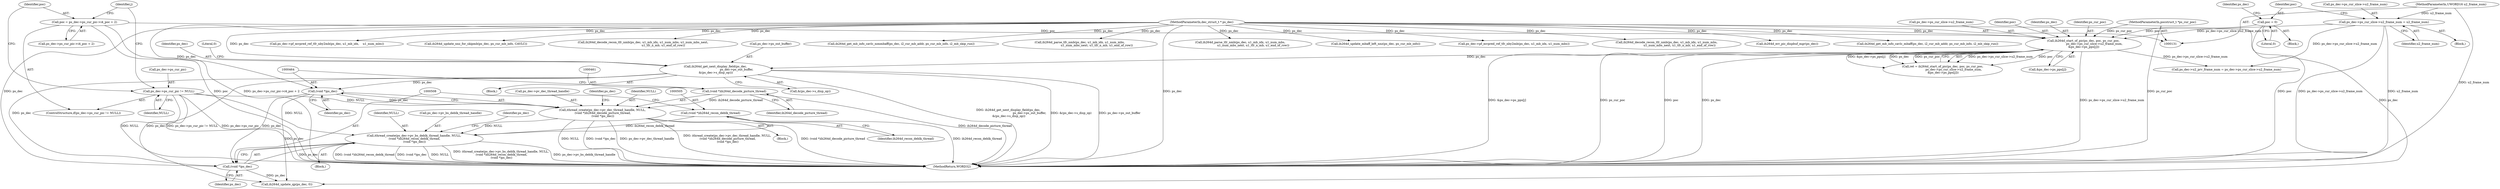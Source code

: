 digraph "0_Android_0b23c81c3dd9ec38f7e6806a3955fed1925541a0_1@API" {
"1000499" [label="(Call,ithread_create(ps_dec->pv_bs_deblk_thread_handle, NULL,\n (void *)ih264d_recon_deblk_thread,\n (void *)ps_dec))"];
"1000455" [label="(Call,ithread_create(ps_dec->pv_dec_thread_handle, NULL,\n (void *)ih264d_decode_picture_thread,\n (void *)ps_dec))"];
"1000275" [label="(Call,ps_dec->ps_cur_pic != NULL)"];
"1000460" [label="(Call,(void *)ih264d_decode_picture_thread)"];
"1000463" [label="(Call,(void *)ps_dec)"];
"1000408" [label="(Call,ih264d_get_next_display_field(ps_dec,\n                                              ps_dec->ps_out_buffer,\n &(ps_dec->s_disp_op)))"];
"1000369" [label="(Call,ih264d_start_of_pic(ps_dec, poc, ps_cur_poc,\n                        ps_dec->ps_cur_slice->u2_frame_num,\n &ps_dec->ps_pps[j]))"];
"1000132" [label="(MethodParameterIn,dec_struct_t * ps_dec)"];
"1000280" [label="(Call,poc = ps_dec->ps_cur_pic->i4_poc + 2)"];
"1000249" [label="(Call,poc = 0)"];
"1000136" [label="(MethodParameterIn,pocstruct_t *ps_cur_poc)"];
"1000238" [label="(Call,ps_dec->ps_cur_slice->u2_frame_num = u2_frame_num)"];
"1000135" [label="(MethodParameterIn,UWORD16 u2_frame_num)"];
"1000504" [label="(Call,(void *)ih264d_recon_deblk_thread)"];
"1000507" [label="(Call,(void *)ps_dec)"];
"1000369" [label="(Call,ih264d_start_of_pic(ps_dec, poc, ps_cur_poc,\n                        ps_dec->ps_cur_slice->u2_frame_num,\n &ps_dec->ps_pps[j]))"];
"1000281" [label="(Identifier,poc)"];
"1000209" [label="(Call,ih264d_err_pic_dispbuf_mgr(ps_dec))"];
"1000378" [label="(Call,&ps_dec->ps_pps[j])"];
"1001127" [label="(Call,ih264d_get_mb_info_cavlc_mbaff(ps_dec, i2_cur_mb_addr, ps_cur_mb_info, i2_mb_skip_run))"];
"1001029" [label="(Call,ih264d_update_qp(ps_dec, 0))"];
"1000506" [label="(Identifier,ih264d_recon_deblk_thread)"];
"1000371" [label="(Identifier,poc)"];
"1000249" [label="(Call,poc = 0)"];
"1000132" [label="(MethodParameterIn,dec_struct_t * ps_dec)"];
"1000896" [label="(Call,ps_dec->u2_prv_frame_num = ps_dec->ps_cur_slice->u2_frame_num)"];
"1000280" [label="(Call,poc = ps_dec->ps_cur_pic->i4_poc + 2)"];
"1000370" [label="(Identifier,ps_dec)"];
"1000655" [label="(Call,ps_dec->pf_mvpred_ref_tfr_nby2mb(ps_dec, u1_mb_idx,    u1_num_mbs))"];
"1001198" [label="(Call,ih264d_update_nnz_for_skipmb(ps_dec, ps_cur_mb_info, CAVLC))"];
"1001323" [label="(Call,ih264d_decode_recon_tfr_nmb(ps_dec, u1_mb_idx, u1_num_mbs, u1_num_mbs_next,\n                                            u1_tfr_n_mb, u1_end_of_row))"];
"1000290" [label="(Identifier,j)"];
"1000276" [label="(Call,ps_dec->ps_cur_pic)"];
"1000456" [label="(Call,ps_dec->pv_dec_thread_handle)"];
"1000279" [label="(Identifier,NULL)"];
"1000462" [label="(Identifier,ih264d_decode_picture_thread)"];
"1000413" [label="(Call,&(ps_dec->s_disp_op))"];
"1000282" [label="(Call,ps_dec->ps_cur_pic->i4_poc + 2)"];
"1000274" [label="(ControlStructure,if(ps_dec->ps_cur_pic != NULL))"];
"1000408" [label="(Call,ih264d_get_next_display_field(ps_dec,\n                                              ps_dec->ps_out_buffer,\n &(ps_dec->s_disp_op)))"];
"1000135" [label="(MethodParameterIn,UWORD16 u2_frame_num)"];
"1000455" [label="(Call,ithread_create(ps_dec->pv_dec_thread_handle, NULL,\n (void *)ih264d_decode_picture_thread,\n (void *)ps_dec))"];
"1000372" [label="(Identifier,ps_cur_poc)"];
"1000468" [label="(Identifier,ps_dec)"];
"1001133" [label="(Call,ih264d_get_mb_info_cavlc_nonmbaff(ps_dec, i2_cur_mb_addr, ps_cur_mb_info, i2_mb_skip_run))"];
"1000136" [label="(MethodParameterIn,pocstruct_t *ps_cur_poc)"];
"1000454" [label="(Block,)"];
"1000493" [label="(Block,)"];
"1000465" [label="(Identifier,ps_dec)"];
"1000238" [label="(Call,ps_dec->ps_cur_slice->u2_frame_num = u2_frame_num)"];
"1000245" [label="(Block,)"];
"1000459" [label="(Identifier,NULL)"];
"1000367" [label="(Call,ret = ih264d_start_of_pic(ps_dec, poc, ps_cur_poc,\n                        ps_dec->ps_cur_slice->u2_frame_num,\n &ps_dec->ps_pps[j]))"];
"1000419" [label="(Literal,0)"];
"1001309" [label="(Call,ih264d_parse_tfr_nmb(ps_dec, u1_mb_idx, u1_num_mbs,\n                                     u1_num_mbs_next, u1_tfr_n_mb, u1_end_of_row))"];
"1000410" [label="(Call,ps_dec->ps_out_buffer)"];
"1000702" [label="(Call,ih264d_parse_tfr_nmb(ps_dec, u1_mb_idx, u1_num_mbs,\n                            u1_num_mbs_next, u1_tfr_n_mb, u1_end_of_row))"];
"1000509" [label="(Identifier,ps_dec)"];
"1000244" [label="(Identifier,u2_frame_num)"];
"1001226" [label="(Call,ih264d_update_mbaff_left_nnz(ps_dec, ps_cur_mb_info))"];
"1000500" [label="(Call,ps_dec->pv_bs_deblk_thread_handle)"];
"1001285" [label="(Call,ps_dec->pf_mvpred_ref_tfr_nby2mb(ps_dec, u1_mb_idx, u1_num_mbs))"];
"1000275" [label="(Call,ps_dec->ps_cur_pic != NULL)"];
"1000499" [label="(Call,ithread_create(ps_dec->pv_bs_deblk_thread_handle, NULL,\n (void *)ih264d_recon_deblk_thread,\n (void *)ps_dec))"];
"1000407" [label="(Block,)"];
"1000409" [label="(Identifier,ps_dec)"];
"1000512" [label="(Identifier,ps_dec)"];
"1000255" [label="(Identifier,ps_dec)"];
"1000237" [label="(Block,)"];
"1000463" [label="(Call,(void *)ps_dec)"];
"1000716" [label="(Call,ih264d_decode_recon_tfr_nmb(ps_dec, u1_mb_idx, u1_num_mbs,\n                            u1_num_mbs_next, u1_tfr_n_mb, u1_end_of_row))"];
"1000373" [label="(Call,ps_dec->ps_cur_slice->u2_frame_num)"];
"1000507" [label="(Call,(void *)ps_dec)"];
"1000250" [label="(Identifier,poc)"];
"1000460" [label="(Call,(void *)ih264d_decode_picture_thread)"];
"1000239" [label="(Call,ps_dec->ps_cur_slice->u2_frame_num)"];
"1000503" [label="(Identifier,NULL)"];
"1001422" [label="(MethodReturn,WORD32)"];
"1000251" [label="(Literal,0)"];
"1000504" [label="(Call,(void *)ih264d_recon_deblk_thread)"];
"1000499" -> "1000493"  [label="AST: "];
"1000499" -> "1000507"  [label="CFG: "];
"1000500" -> "1000499"  [label="AST: "];
"1000503" -> "1000499"  [label="AST: "];
"1000504" -> "1000499"  [label="AST: "];
"1000507" -> "1000499"  [label="AST: "];
"1000512" -> "1000499"  [label="CFG: "];
"1000499" -> "1001422"  [label="DDG: (void *)ps_dec"];
"1000499" -> "1001422"  [label="DDG: NULL"];
"1000499" -> "1001422"  [label="DDG: ithread_create(ps_dec->pv_bs_deblk_thread_handle, NULL,\n (void *)ih264d_recon_deblk_thread,\n (void *)ps_dec)"];
"1000499" -> "1001422"  [label="DDG: ps_dec->pv_bs_deblk_thread_handle"];
"1000499" -> "1001422"  [label="DDG: (void *)ih264d_recon_deblk_thread"];
"1000455" -> "1000499"  [label="DDG: NULL"];
"1000275" -> "1000499"  [label="DDG: NULL"];
"1000504" -> "1000499"  [label="DDG: ih264d_recon_deblk_thread"];
"1000507" -> "1000499"  [label="DDG: ps_dec"];
"1000455" -> "1000454"  [label="AST: "];
"1000455" -> "1000463"  [label="CFG: "];
"1000456" -> "1000455"  [label="AST: "];
"1000459" -> "1000455"  [label="AST: "];
"1000460" -> "1000455"  [label="AST: "];
"1000463" -> "1000455"  [label="AST: "];
"1000468" -> "1000455"  [label="CFG: "];
"1000455" -> "1001422"  [label="DDG: ithread_create(ps_dec->pv_dec_thread_handle, NULL,\n (void *)ih264d_decode_picture_thread,\n (void *)ps_dec)"];
"1000455" -> "1001422"  [label="DDG: (void *)ih264d_decode_picture_thread"];
"1000455" -> "1001422"  [label="DDG: NULL"];
"1000455" -> "1001422"  [label="DDG: (void *)ps_dec"];
"1000455" -> "1001422"  [label="DDG: ps_dec->pv_dec_thread_handle"];
"1000275" -> "1000455"  [label="DDG: NULL"];
"1000460" -> "1000455"  [label="DDG: ih264d_decode_picture_thread"];
"1000463" -> "1000455"  [label="DDG: ps_dec"];
"1000275" -> "1000274"  [label="AST: "];
"1000275" -> "1000279"  [label="CFG: "];
"1000276" -> "1000275"  [label="AST: "];
"1000279" -> "1000275"  [label="AST: "];
"1000281" -> "1000275"  [label="CFG: "];
"1000290" -> "1000275"  [label="CFG: "];
"1000275" -> "1001422"  [label="DDG: ps_dec->ps_cur_pic != NULL"];
"1000275" -> "1001422"  [label="DDG: ps_dec->ps_cur_pic"];
"1000275" -> "1001422"  [label="DDG: NULL"];
"1000460" -> "1000462"  [label="CFG: "];
"1000461" -> "1000460"  [label="AST: "];
"1000462" -> "1000460"  [label="AST: "];
"1000464" -> "1000460"  [label="CFG: "];
"1000460" -> "1001422"  [label="DDG: ih264d_decode_picture_thread"];
"1000463" -> "1000465"  [label="CFG: "];
"1000464" -> "1000463"  [label="AST: "];
"1000465" -> "1000463"  [label="AST: "];
"1000408" -> "1000463"  [label="DDG: ps_dec"];
"1000132" -> "1000463"  [label="DDG: ps_dec"];
"1000463" -> "1000507"  [label="DDG: ps_dec"];
"1000463" -> "1001029"  [label="DDG: ps_dec"];
"1000408" -> "1000407"  [label="AST: "];
"1000408" -> "1000413"  [label="CFG: "];
"1000409" -> "1000408"  [label="AST: "];
"1000410" -> "1000408"  [label="AST: "];
"1000413" -> "1000408"  [label="AST: "];
"1000419" -> "1000408"  [label="CFG: "];
"1000408" -> "1001422"  [label="DDG: ih264d_get_next_display_field(ps_dec,\n                                              ps_dec->ps_out_buffer,\n &(ps_dec->s_disp_op))"];
"1000408" -> "1001422"  [label="DDG: &(ps_dec->s_disp_op)"];
"1000408" -> "1001422"  [label="DDG: ps_dec->ps_out_buffer"];
"1000369" -> "1000408"  [label="DDG: ps_dec"];
"1000132" -> "1000408"  [label="DDG: ps_dec"];
"1000408" -> "1000507"  [label="DDG: ps_dec"];
"1000408" -> "1001029"  [label="DDG: ps_dec"];
"1000369" -> "1000367"  [label="AST: "];
"1000369" -> "1000378"  [label="CFG: "];
"1000370" -> "1000369"  [label="AST: "];
"1000371" -> "1000369"  [label="AST: "];
"1000372" -> "1000369"  [label="AST: "];
"1000373" -> "1000369"  [label="AST: "];
"1000378" -> "1000369"  [label="AST: "];
"1000367" -> "1000369"  [label="CFG: "];
"1000369" -> "1001422"  [label="DDG: ps_dec"];
"1000369" -> "1001422"  [label="DDG: ps_dec->ps_cur_slice->u2_frame_num"];
"1000369" -> "1001422"  [label="DDG: &ps_dec->ps_pps[j]"];
"1000369" -> "1001422"  [label="DDG: ps_cur_poc"];
"1000369" -> "1001422"  [label="DDG: poc"];
"1000369" -> "1000367"  [label="DDG: ps_dec->ps_cur_slice->u2_frame_num"];
"1000369" -> "1000367"  [label="DDG: poc"];
"1000369" -> "1000367"  [label="DDG: &ps_dec->ps_pps[j]"];
"1000369" -> "1000367"  [label="DDG: ps_dec"];
"1000369" -> "1000367"  [label="DDG: ps_cur_poc"];
"1000132" -> "1000369"  [label="DDG: ps_dec"];
"1000280" -> "1000369"  [label="DDG: poc"];
"1000249" -> "1000369"  [label="DDG: poc"];
"1000136" -> "1000369"  [label="DDG: ps_cur_poc"];
"1000238" -> "1000369"  [label="DDG: ps_dec->ps_cur_slice->u2_frame_num"];
"1000369" -> "1000896"  [label="DDG: ps_dec->ps_cur_slice->u2_frame_num"];
"1000132" -> "1000131"  [label="AST: "];
"1000132" -> "1001422"  [label="DDG: ps_dec"];
"1000132" -> "1000209"  [label="DDG: ps_dec"];
"1000132" -> "1000507"  [label="DDG: ps_dec"];
"1000132" -> "1000655"  [label="DDG: ps_dec"];
"1000132" -> "1000702"  [label="DDG: ps_dec"];
"1000132" -> "1000716"  [label="DDG: ps_dec"];
"1000132" -> "1001029"  [label="DDG: ps_dec"];
"1000132" -> "1001127"  [label="DDG: ps_dec"];
"1000132" -> "1001133"  [label="DDG: ps_dec"];
"1000132" -> "1001198"  [label="DDG: ps_dec"];
"1000132" -> "1001226"  [label="DDG: ps_dec"];
"1000132" -> "1001285"  [label="DDG: ps_dec"];
"1000132" -> "1001309"  [label="DDG: ps_dec"];
"1000132" -> "1001323"  [label="DDG: ps_dec"];
"1000280" -> "1000274"  [label="AST: "];
"1000280" -> "1000282"  [label="CFG: "];
"1000281" -> "1000280"  [label="AST: "];
"1000282" -> "1000280"  [label="AST: "];
"1000290" -> "1000280"  [label="CFG: "];
"1000280" -> "1001422"  [label="DDG: ps_dec->ps_cur_pic->i4_poc + 2"];
"1000280" -> "1001422"  [label="DDG: poc"];
"1000249" -> "1000245"  [label="AST: "];
"1000249" -> "1000251"  [label="CFG: "];
"1000250" -> "1000249"  [label="AST: "];
"1000251" -> "1000249"  [label="AST: "];
"1000255" -> "1000249"  [label="CFG: "];
"1000249" -> "1001422"  [label="DDG: poc"];
"1000136" -> "1000131"  [label="AST: "];
"1000136" -> "1001422"  [label="DDG: ps_cur_poc"];
"1000238" -> "1000237"  [label="AST: "];
"1000238" -> "1000244"  [label="CFG: "];
"1000239" -> "1000238"  [label="AST: "];
"1000244" -> "1000238"  [label="AST: "];
"1000250" -> "1000238"  [label="CFG: "];
"1000238" -> "1001422"  [label="DDG: ps_dec->ps_cur_slice->u2_frame_num"];
"1000238" -> "1001422"  [label="DDG: u2_frame_num"];
"1000135" -> "1000238"  [label="DDG: u2_frame_num"];
"1000238" -> "1000896"  [label="DDG: ps_dec->ps_cur_slice->u2_frame_num"];
"1000135" -> "1000131"  [label="AST: "];
"1000135" -> "1001422"  [label="DDG: u2_frame_num"];
"1000504" -> "1000506"  [label="CFG: "];
"1000505" -> "1000504"  [label="AST: "];
"1000506" -> "1000504"  [label="AST: "];
"1000508" -> "1000504"  [label="CFG: "];
"1000504" -> "1001422"  [label="DDG: ih264d_recon_deblk_thread"];
"1000507" -> "1000509"  [label="CFG: "];
"1000508" -> "1000507"  [label="AST: "];
"1000509" -> "1000507"  [label="AST: "];
"1000507" -> "1001029"  [label="DDG: ps_dec"];
}
